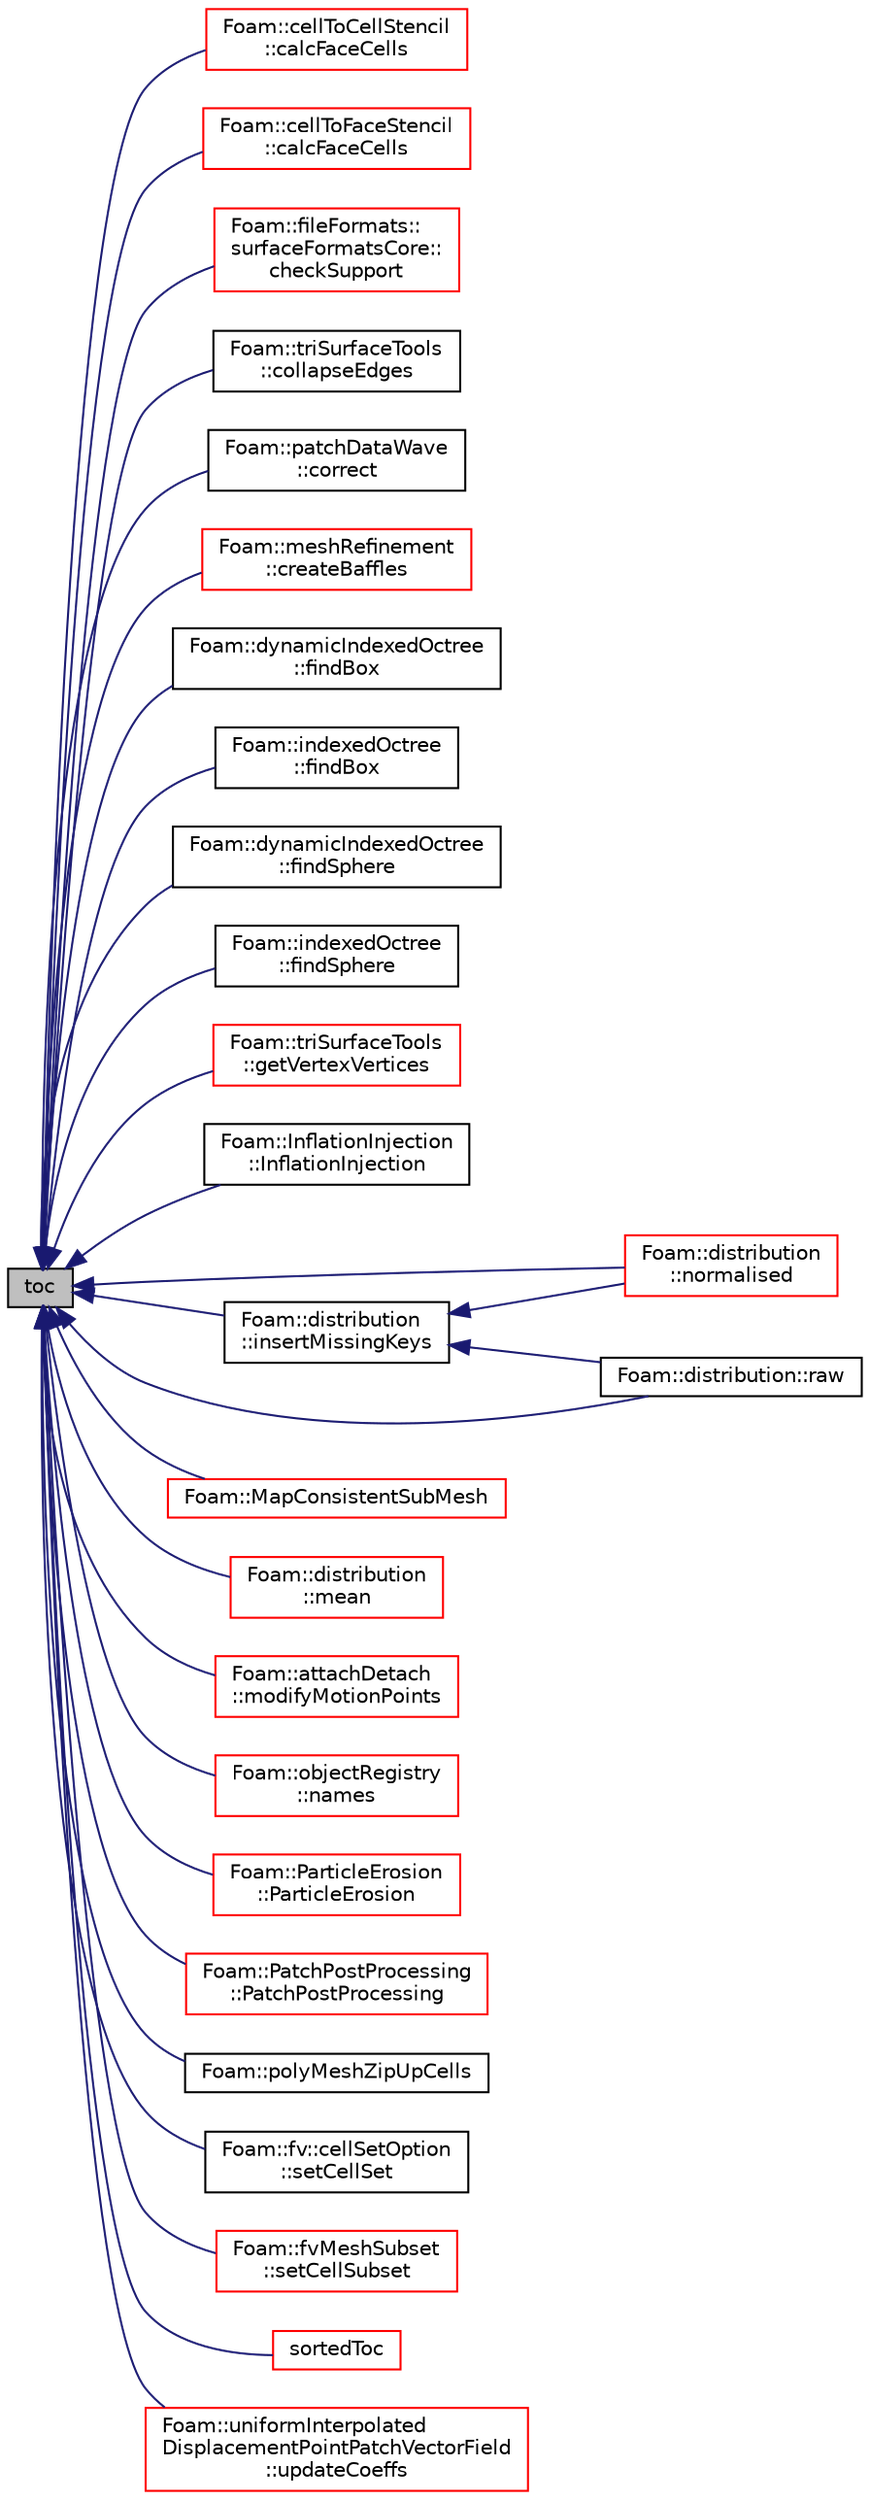 digraph "toc"
{
  bgcolor="transparent";
  edge [fontname="Helvetica",fontsize="10",labelfontname="Helvetica",labelfontsize="10"];
  node [fontname="Helvetica",fontsize="10",shape=record];
  rankdir="LR";
  Node1 [label="toc",height=0.2,width=0.4,color="black", fillcolor="grey75", style="filled", fontcolor="black"];
  Node1 -> Node2 [dir="back",color="midnightblue",fontsize="10",style="solid",fontname="Helvetica"];
  Node2 [label="Foam::cellToCellStencil\l::calcFaceCells",height=0.2,width=0.4,color="red",URL="$a00242.html#a5eb20a7a279b88dc946a1c9f06e35a3a",tooltip="Collect cell neighbours of faces in global numbering. "];
  Node1 -> Node3 [dir="back",color="midnightblue",fontsize="10",style="solid",fontname="Helvetica"];
  Node3 [label="Foam::cellToFaceStencil\l::calcFaceCells",height=0.2,width=0.4,color="red",URL="$a00244.html#a5eb20a7a279b88dc946a1c9f06e35a3a",tooltip="Collect cell neighbours of faces in global numbering. "];
  Node1 -> Node4 [dir="back",color="midnightblue",fontsize="10",style="solid",fontname="Helvetica"];
  Node4 [label="Foam::fileFormats::\lsurfaceFormatsCore::\lcheckSupport",height=0.2,width=0.4,color="red",URL="$a02481.html#adc9c27fa793257f88a57c1a24e3a7dfd"];
  Node1 -> Node5 [dir="back",color="midnightblue",fontsize="10",style="solid",fontname="Helvetica"];
  Node5 [label="Foam::triSurfaceTools\l::collapseEdges",height=0.2,width=0.4,color="black",URL="$a02693.html#a5d5f37658655f0d947ff457a0d8f061c",tooltip="Create new triSurface by collapsing edges to specified. "];
  Node1 -> Node6 [dir="back",color="midnightblue",fontsize="10",style="solid",fontname="Helvetica"];
  Node6 [label="Foam::patchDataWave\l::correct",height=0.2,width=0.4,color="black",URL="$a01789.html#a3ae44b28050c3aa494c1d8e18cf618c1",tooltip="Correct for mesh geom/topo changes. "];
  Node1 -> Node7 [dir="back",color="midnightblue",fontsize="10",style="solid",fontname="Helvetica"];
  Node7 [label="Foam::meshRefinement\l::createBaffles",height=0.2,width=0.4,color="red",URL="$a01470.html#adf59ba1ba1060862e3274059692eea57",tooltip="Create baffle for every internal face where ownPatch != -1. "];
  Node1 -> Node8 [dir="back",color="midnightblue",fontsize="10",style="solid",fontname="Helvetica"];
  Node8 [label="Foam::dynamicIndexedOctree\l::findBox",height=0.2,width=0.4,color="black",URL="$a00599.html#a5c51db2521c67e374308a9ea1ad0e6eb",tooltip="Find (in no particular order) indices of all shapes inside or. "];
  Node1 -> Node9 [dir="back",color="midnightblue",fontsize="10",style="solid",fontname="Helvetica"];
  Node9 [label="Foam::indexedOctree\l::findBox",height=0.2,width=0.4,color="black",URL="$a01054.html#a5c51db2521c67e374308a9ea1ad0e6eb",tooltip="Find (in no particular order) indices of all shapes inside or. "];
  Node1 -> Node10 [dir="back",color="midnightblue",fontsize="10",style="solid",fontname="Helvetica"];
  Node10 [label="Foam::dynamicIndexedOctree\l::findSphere",height=0.2,width=0.4,color="black",URL="$a00599.html#a65ec920cec15d5cb48b4e190ebc7c96d",tooltip="Find (in no particular order) indices of all shapes inside or. "];
  Node1 -> Node11 [dir="back",color="midnightblue",fontsize="10",style="solid",fontname="Helvetica"];
  Node11 [label="Foam::indexedOctree\l::findSphere",height=0.2,width=0.4,color="black",URL="$a01054.html#a65ec920cec15d5cb48b4e190ebc7c96d",tooltip="Find (in no particular order) indices of all shapes inside or. "];
  Node1 -> Node12 [dir="back",color="midnightblue",fontsize="10",style="solid",fontname="Helvetica"];
  Node12 [label="Foam::triSurfaceTools\l::getVertexVertices",height=0.2,width=0.4,color="red",URL="$a02693.html#af8c8a35e91aeac5ecf9a34f607d2c035",tooltip="Get all vertices (local numbering) connected to vertices of edge. "];
  Node1 -> Node13 [dir="back",color="midnightblue",fontsize="10",style="solid",fontname="Helvetica"];
  Node13 [label="Foam::InflationInjection\l::InflationInjection",height=0.2,width=0.4,color="black",URL="$a01093.html#a507ed754c52ed201d90a2c3fe5f09add",tooltip="Construct from dictionary. "];
  Node1 -> Node14 [dir="back",color="midnightblue",fontsize="10",style="solid",fontname="Helvetica"];
  Node14 [label="Foam::distribution\l::insertMissingKeys",height=0.2,width=0.4,color="black",URL="$a00560.html#a3c855f53db1ec61ad3d3d5f12b62629e"];
  Node14 -> Node15 [dir="back",color="midnightblue",fontsize="10",style="solid",fontname="Helvetica"];
  Node15 [label="Foam::distribution\l::normalised",height=0.2,width=0.4,color="red",URL="$a00560.html#a8e68a759f0bcb21f4f133737e1318ef6"];
  Node14 -> Node16 [dir="back",color="midnightblue",fontsize="10",style="solid",fontname="Helvetica"];
  Node16 [label="Foam::distribution::raw",height=0.2,width=0.4,color="black",URL="$a00560.html#a875f339724e57c25b4adefa52bda3e10"];
  Node1 -> Node17 [dir="back",color="midnightblue",fontsize="10",style="solid",fontname="Helvetica"];
  Node17 [label="Foam::MapConsistentSubMesh",height=0.2,width=0.4,color="red",URL="$a10733.html#a0744407d0db1d6f4d7b5872e802cace5"];
  Node1 -> Node18 [dir="back",color="midnightblue",fontsize="10",style="solid",fontname="Helvetica"];
  Node18 [label="Foam::distribution\l::mean",height=0.2,width=0.4,color="red",URL="$a00560.html#ae5bf511f198dcfc884766f4294209da4"];
  Node1 -> Node19 [dir="back",color="midnightblue",fontsize="10",style="solid",fontname="Helvetica"];
  Node19 [label="Foam::attachDetach\l::modifyMotionPoints",height=0.2,width=0.4,color="red",URL="$a00082.html#a4a962b56dd7cf30972c468258fa888e5",tooltip="Modify motion points to comply with the topological change. "];
  Node1 -> Node20 [dir="back",color="midnightblue",fontsize="10",style="solid",fontname="Helvetica"];
  Node20 [label="Foam::objectRegistry\l::names",height=0.2,width=0.4,color="red",URL="$a01690.html#a627bcef4e891104ff8192574b673920b",tooltip="Return the list of names of the IOobjects. "];
  Node1 -> Node15 [dir="back",color="midnightblue",fontsize="10",style="solid",fontname="Helvetica"];
  Node1 -> Node21 [dir="back",color="midnightblue",fontsize="10",style="solid",fontname="Helvetica"];
  Node21 [label="Foam::ParticleErosion\l::ParticleErosion",height=0.2,width=0.4,color="red",URL="$a01777.html#af862d1f9fc1c1329ac6c1c3ee1871b03",tooltip="Construct from dictionary. "];
  Node1 -> Node22 [dir="back",color="midnightblue",fontsize="10",style="solid",fontname="Helvetica"];
  Node22 [label="Foam::PatchPostProcessing\l::PatchPostProcessing",height=0.2,width=0.4,color="red",URL="$a01811.html#a39d7727e0fbc503605e0e3e4ef6b79e9",tooltip="Construct from dictionary. "];
  Node1 -> Node23 [dir="back",color="midnightblue",fontsize="10",style="solid",fontname="Helvetica"];
  Node23 [label="Foam::polyMeshZipUpCells",height=0.2,width=0.4,color="black",URL="$a10733.html#ab957fb2d74d8de84991a6246e876ecd2"];
  Node1 -> Node16 [dir="back",color="midnightblue",fontsize="10",style="solid",fontname="Helvetica"];
  Node1 -> Node24 [dir="back",color="midnightblue",fontsize="10",style="solid",fontname="Helvetica"];
  Node24 [label="Foam::fv::cellSetOption\l::setCellSet",height=0.2,width=0.4,color="black",URL="$a00229.html#a19d771929ff982b0089ef6c02f6720fd",tooltip="Set the cell set based on the user input selection mode. "];
  Node1 -> Node25 [dir="back",color="midnightblue",fontsize="10",style="solid",fontname="Helvetica"];
  Node25 [label="Foam::fvMeshSubset\l::setCellSubset",height=0.2,width=0.4,color="red",URL="$a00881.html#a7007bf1daafcf75caa93fdb67143236e",tooltip="Set the subset. Create \"oldInternalFaces\" patch for exposed. "];
  Node1 -> Node26 [dir="back",color="midnightblue",fontsize="10",style="solid",fontname="Helvetica"];
  Node26 [label="sortedToc",height=0.2,width=0.4,color="red",URL="$a00984.html#a239049ebafee5b14167ee937667d4692",tooltip="Return the table of contents as a sorted list. "];
  Node1 -> Node27 [dir="back",color="midnightblue",fontsize="10",style="solid",fontname="Helvetica"];
  Node27 [label="Foam::uniformInterpolated\lDisplacementPointPatchVectorField\l::updateCoeffs",height=0.2,width=0.4,color="red",URL="$a02752.html#a7e24eafac629d3733181cd942d4c902f",tooltip="Update the coefficients associated with the patch field. "];
}
